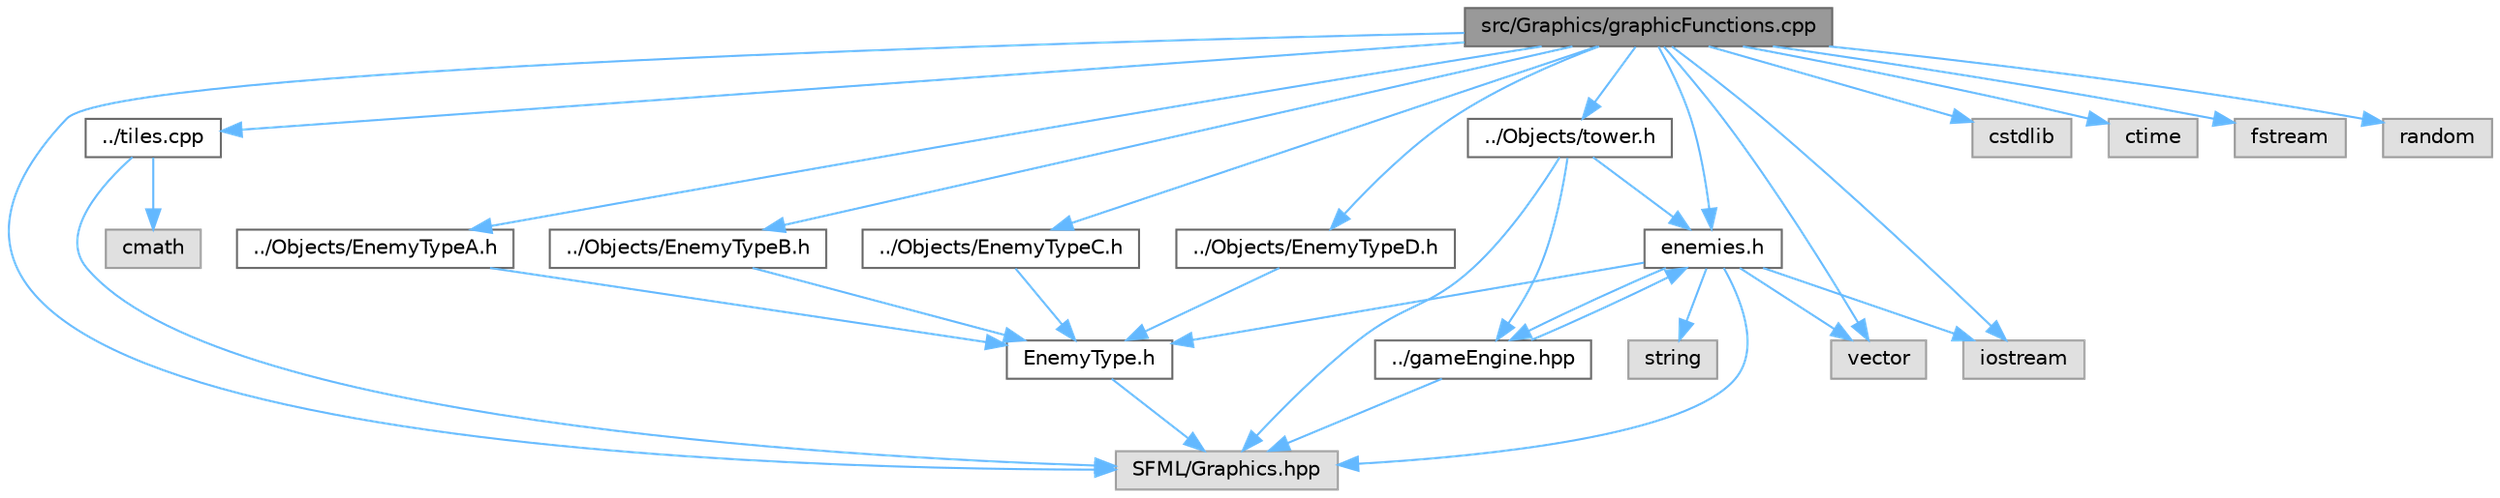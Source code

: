 digraph "src/Graphics/graphicFunctions.cpp"
{
 // LATEX_PDF_SIZE
  bgcolor="transparent";
  edge [fontname=Helvetica,fontsize=10,labelfontname=Helvetica,labelfontsize=10];
  node [fontname=Helvetica,fontsize=10,shape=box,height=0.2,width=0.4];
  Node1 [id="Node000001",label="src/Graphics/graphicFunctions.cpp",height=0.2,width=0.4,color="gray40", fillcolor="grey60", style="filled", fontcolor="black",tooltip=" "];
  Node1 -> Node2 [id="edge1_Node000001_Node000002",color="steelblue1",style="solid",tooltip=" "];
  Node2 [id="Node000002",label="SFML/Graphics.hpp",height=0.2,width=0.4,color="grey60", fillcolor="#E0E0E0", style="filled",tooltip=" "];
  Node1 -> Node3 [id="edge2_Node000001_Node000003",color="steelblue1",style="solid",tooltip=" "];
  Node3 [id="Node000003",label="cstdlib",height=0.2,width=0.4,color="grey60", fillcolor="#E0E0E0", style="filled",tooltip=" "];
  Node1 -> Node4 [id="edge3_Node000001_Node000004",color="steelblue1",style="solid",tooltip=" "];
  Node4 [id="Node000004",label="ctime",height=0.2,width=0.4,color="grey60", fillcolor="#E0E0E0", style="filled",tooltip=" "];
  Node1 -> Node5 [id="edge4_Node000001_Node000005",color="steelblue1",style="solid",tooltip=" "];
  Node5 [id="Node000005",label="vector",height=0.2,width=0.4,color="grey60", fillcolor="#E0E0E0", style="filled",tooltip=" "];
  Node1 -> Node6 [id="edge5_Node000001_Node000006",color="steelblue1",style="solid",tooltip=" "];
  Node6 [id="Node000006",label="iostream",height=0.2,width=0.4,color="grey60", fillcolor="#E0E0E0", style="filled",tooltip=" "];
  Node1 -> Node7 [id="edge6_Node000001_Node000007",color="steelblue1",style="solid",tooltip=" "];
  Node7 [id="Node000007",label="fstream",height=0.2,width=0.4,color="grey60", fillcolor="#E0E0E0", style="filled",tooltip=" "];
  Node1 -> Node8 [id="edge7_Node000001_Node000008",color="steelblue1",style="solid",tooltip=" "];
  Node8 [id="Node000008",label="random",height=0.2,width=0.4,color="grey60", fillcolor="#E0E0E0", style="filled",tooltip=" "];
  Node1 -> Node9 [id="edge8_Node000001_Node000009",color="steelblue1",style="solid",tooltip=" "];
  Node9 [id="Node000009",label="../Objects/tower.h",height=0.2,width=0.4,color="grey40", fillcolor="white", style="filled",URL="$tower_8h.html",tooltip=" "];
  Node9 -> Node2 [id="edge9_Node000009_Node000002",color="steelblue1",style="solid",tooltip=" "];
  Node9 -> Node10 [id="edge10_Node000009_Node000010",color="steelblue1",style="solid",tooltip=" "];
  Node10 [id="Node000010",label="enemies.h",height=0.2,width=0.4,color="grey40", fillcolor="white", style="filled",URL="$enemies_8h.html",tooltip=" "];
  Node10 -> Node5 [id="edge11_Node000010_Node000005",color="steelblue1",style="solid",tooltip=" "];
  Node10 -> Node11 [id="edge12_Node000010_Node000011",color="steelblue1",style="solid",tooltip=" "];
  Node11 [id="Node000011",label="string",height=0.2,width=0.4,color="grey60", fillcolor="#E0E0E0", style="filled",tooltip=" "];
  Node10 -> Node2 [id="edge13_Node000010_Node000002",color="steelblue1",style="solid",tooltip=" "];
  Node10 -> Node12 [id="edge14_Node000010_Node000012",color="steelblue1",style="solid",tooltip=" "];
  Node12 [id="Node000012",label="EnemyType.h",height=0.2,width=0.4,color="grey40", fillcolor="white", style="filled",URL="$_enemy_type_8h.html",tooltip=" "];
  Node12 -> Node2 [id="edge15_Node000012_Node000002",color="steelblue1",style="solid",tooltip=" "];
  Node10 -> Node13 [id="edge16_Node000010_Node000013",color="steelblue1",style="solid",tooltip=" "];
  Node13 [id="Node000013",label="../gameEngine.hpp",height=0.2,width=0.4,color="grey40", fillcolor="white", style="filled",URL="$game_engine_8hpp.html",tooltip=" "];
  Node13 -> Node2 [id="edge17_Node000013_Node000002",color="steelblue1",style="solid",tooltip=" "];
  Node13 -> Node10 [id="edge18_Node000013_Node000010",color="steelblue1",style="solid",tooltip=" "];
  Node10 -> Node6 [id="edge19_Node000010_Node000006",color="steelblue1",style="solid",tooltip=" "];
  Node9 -> Node13 [id="edge20_Node000009_Node000013",color="steelblue1",style="solid",tooltip=" "];
  Node1 -> Node10 [id="edge21_Node000001_Node000010",color="steelblue1",style="solid",tooltip=" "];
  Node1 -> Node14 [id="edge22_Node000001_Node000014",color="steelblue1",style="solid",tooltip=" "];
  Node14 [id="Node000014",label="../tiles.cpp",height=0.2,width=0.4,color="grey40", fillcolor="white", style="filled",URL="$tiles_8cpp.html",tooltip=" "];
  Node14 -> Node2 [id="edge23_Node000014_Node000002",color="steelblue1",style="solid",tooltip=" "];
  Node14 -> Node15 [id="edge24_Node000014_Node000015",color="steelblue1",style="solid",tooltip=" "];
  Node15 [id="Node000015",label="cmath",height=0.2,width=0.4,color="grey60", fillcolor="#E0E0E0", style="filled",tooltip=" "];
  Node1 -> Node16 [id="edge25_Node000001_Node000016",color="steelblue1",style="solid",tooltip=" "];
  Node16 [id="Node000016",label="../Objects/EnemyTypeA.h",height=0.2,width=0.4,color="grey40", fillcolor="white", style="filled",URL="$_enemy_type_a_8h.html",tooltip=" "];
  Node16 -> Node12 [id="edge26_Node000016_Node000012",color="steelblue1",style="solid",tooltip=" "];
  Node1 -> Node17 [id="edge27_Node000001_Node000017",color="steelblue1",style="solid",tooltip=" "];
  Node17 [id="Node000017",label="../Objects/EnemyTypeB.h",height=0.2,width=0.4,color="grey40", fillcolor="white", style="filled",URL="$_enemy_type_b_8h.html",tooltip=" "];
  Node17 -> Node12 [id="edge28_Node000017_Node000012",color="steelblue1",style="solid",tooltip=" "];
  Node1 -> Node18 [id="edge29_Node000001_Node000018",color="steelblue1",style="solid",tooltip=" "];
  Node18 [id="Node000018",label="../Objects/EnemyTypeC.h",height=0.2,width=0.4,color="grey40", fillcolor="white", style="filled",URL="$_enemy_type_c_8h.html",tooltip=" "];
  Node18 -> Node12 [id="edge30_Node000018_Node000012",color="steelblue1",style="solid",tooltip=" "];
  Node1 -> Node19 [id="edge31_Node000001_Node000019",color="steelblue1",style="solid",tooltip=" "];
  Node19 [id="Node000019",label="../Objects/EnemyTypeD.h",height=0.2,width=0.4,color="grey40", fillcolor="white", style="filled",URL="$_enemy_type_d_8h.html",tooltip=" "];
  Node19 -> Node12 [id="edge32_Node000019_Node000012",color="steelblue1",style="solid",tooltip=" "];
}
